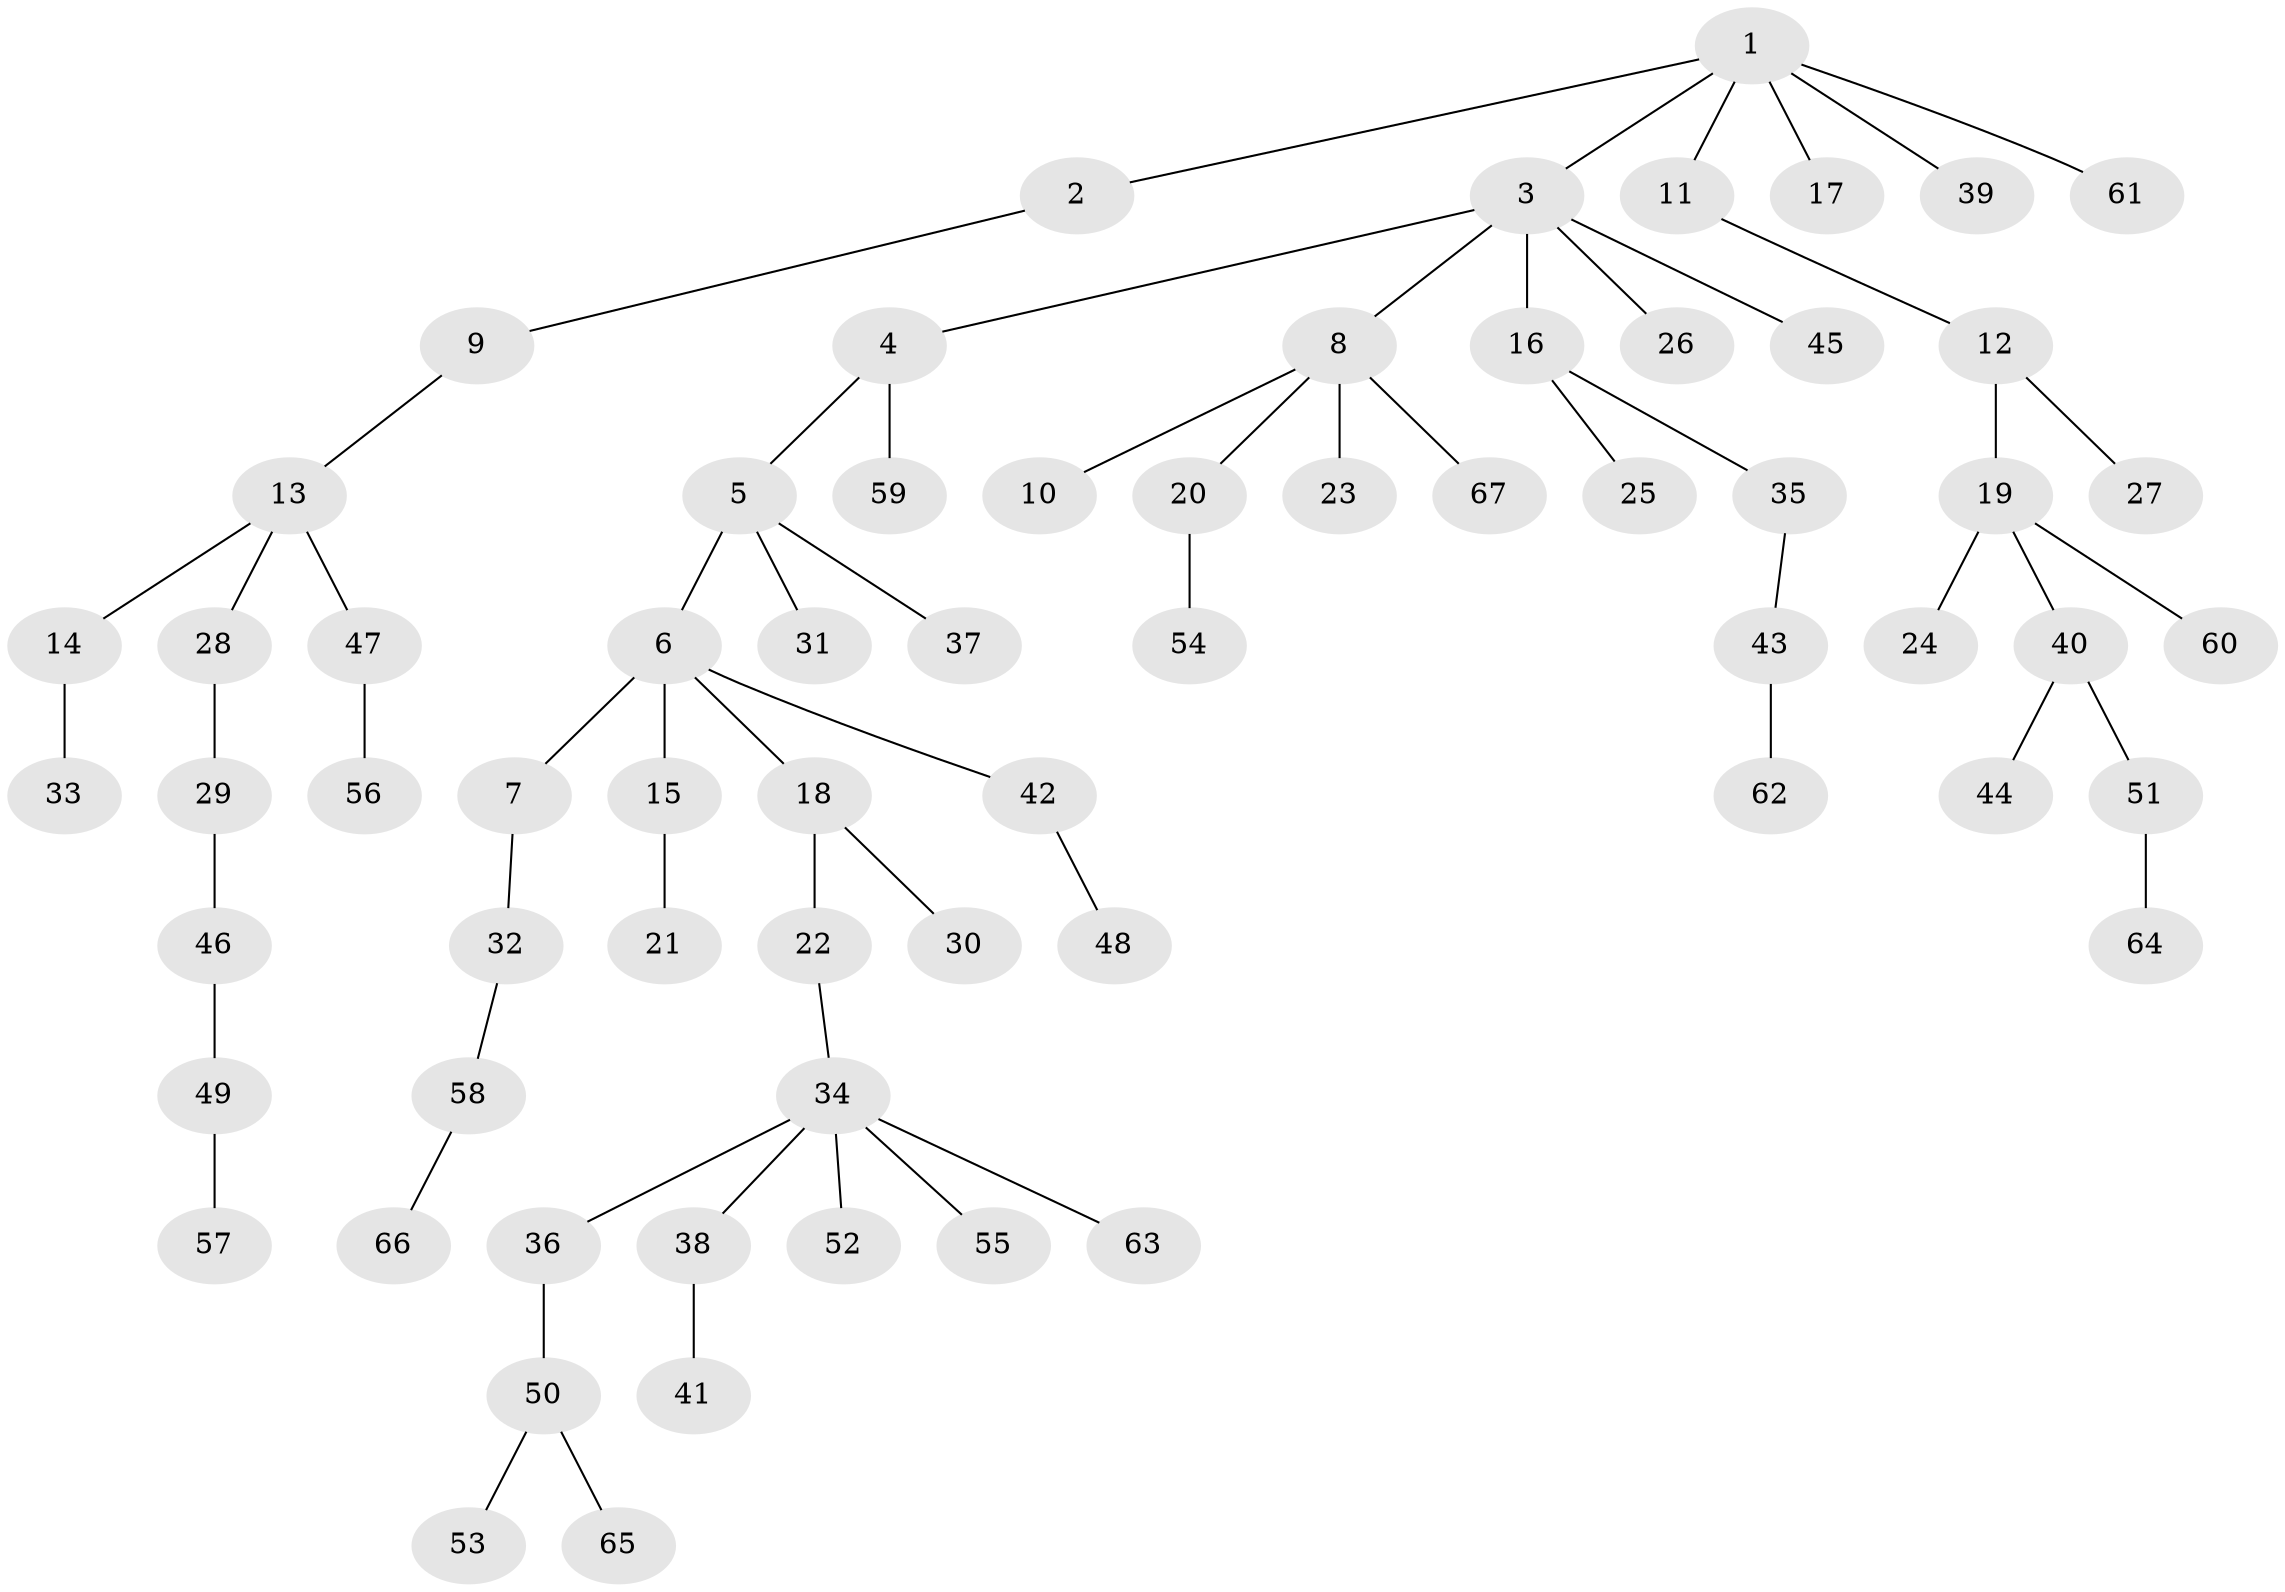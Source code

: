 // original degree distribution, {1: 0.4954128440366973, 7: 0.027522935779816515, 2: 0.28440366972477066, 3: 0.11009174311926606, 5: 0.027522935779816515, 6: 0.01834862385321101, 4: 0.03669724770642202}
// Generated by graph-tools (version 1.1) at 2025/51/03/04/25 22:51:25]
// undirected, 67 vertices, 66 edges
graph export_dot {
  node [color=gray90,style=filled];
  1;
  2;
  3;
  4;
  5;
  6;
  7;
  8;
  9;
  10;
  11;
  12;
  13;
  14;
  15;
  16;
  17;
  18;
  19;
  20;
  21;
  22;
  23;
  24;
  25;
  26;
  27;
  28;
  29;
  30;
  31;
  32;
  33;
  34;
  35;
  36;
  37;
  38;
  39;
  40;
  41;
  42;
  43;
  44;
  45;
  46;
  47;
  48;
  49;
  50;
  51;
  52;
  53;
  54;
  55;
  56;
  57;
  58;
  59;
  60;
  61;
  62;
  63;
  64;
  65;
  66;
  67;
  1 -- 2 [weight=1.0];
  1 -- 3 [weight=1.0];
  1 -- 11 [weight=1.0];
  1 -- 17 [weight=1.0];
  1 -- 39 [weight=1.0];
  1 -- 61 [weight=1.0];
  2 -- 9 [weight=1.0];
  3 -- 4 [weight=1.0];
  3 -- 8 [weight=1.0];
  3 -- 16 [weight=1.0];
  3 -- 26 [weight=1.0];
  3 -- 45 [weight=1.0];
  4 -- 5 [weight=1.0];
  4 -- 59 [weight=1.0];
  5 -- 6 [weight=1.0];
  5 -- 31 [weight=1.0];
  5 -- 37 [weight=1.0];
  6 -- 7 [weight=1.0];
  6 -- 15 [weight=1.0];
  6 -- 18 [weight=1.0];
  6 -- 42 [weight=1.0];
  7 -- 32 [weight=1.0];
  8 -- 10 [weight=1.0];
  8 -- 20 [weight=1.0];
  8 -- 23 [weight=1.0];
  8 -- 67 [weight=1.0];
  9 -- 13 [weight=1.0];
  11 -- 12 [weight=1.0];
  12 -- 19 [weight=1.0];
  12 -- 27 [weight=1.0];
  13 -- 14 [weight=1.0];
  13 -- 28 [weight=1.0];
  13 -- 47 [weight=1.0];
  14 -- 33 [weight=1.0];
  15 -- 21 [weight=1.0];
  16 -- 25 [weight=1.0];
  16 -- 35 [weight=1.0];
  18 -- 22 [weight=1.0];
  18 -- 30 [weight=1.0];
  19 -- 24 [weight=1.0];
  19 -- 40 [weight=1.0];
  19 -- 60 [weight=1.0];
  20 -- 54 [weight=1.0];
  22 -- 34 [weight=1.0];
  28 -- 29 [weight=1.0];
  29 -- 46 [weight=1.0];
  32 -- 58 [weight=1.0];
  34 -- 36 [weight=1.0];
  34 -- 38 [weight=1.0];
  34 -- 52 [weight=1.0];
  34 -- 55 [weight=1.0];
  34 -- 63 [weight=1.0];
  35 -- 43 [weight=1.0];
  36 -- 50 [weight=1.0];
  38 -- 41 [weight=1.0];
  40 -- 44 [weight=1.0];
  40 -- 51 [weight=1.0];
  42 -- 48 [weight=1.0];
  43 -- 62 [weight=1.0];
  46 -- 49 [weight=1.0];
  47 -- 56 [weight=1.0];
  49 -- 57 [weight=1.0];
  50 -- 53 [weight=1.0];
  50 -- 65 [weight=1.0];
  51 -- 64 [weight=1.0];
  58 -- 66 [weight=1.0];
}
